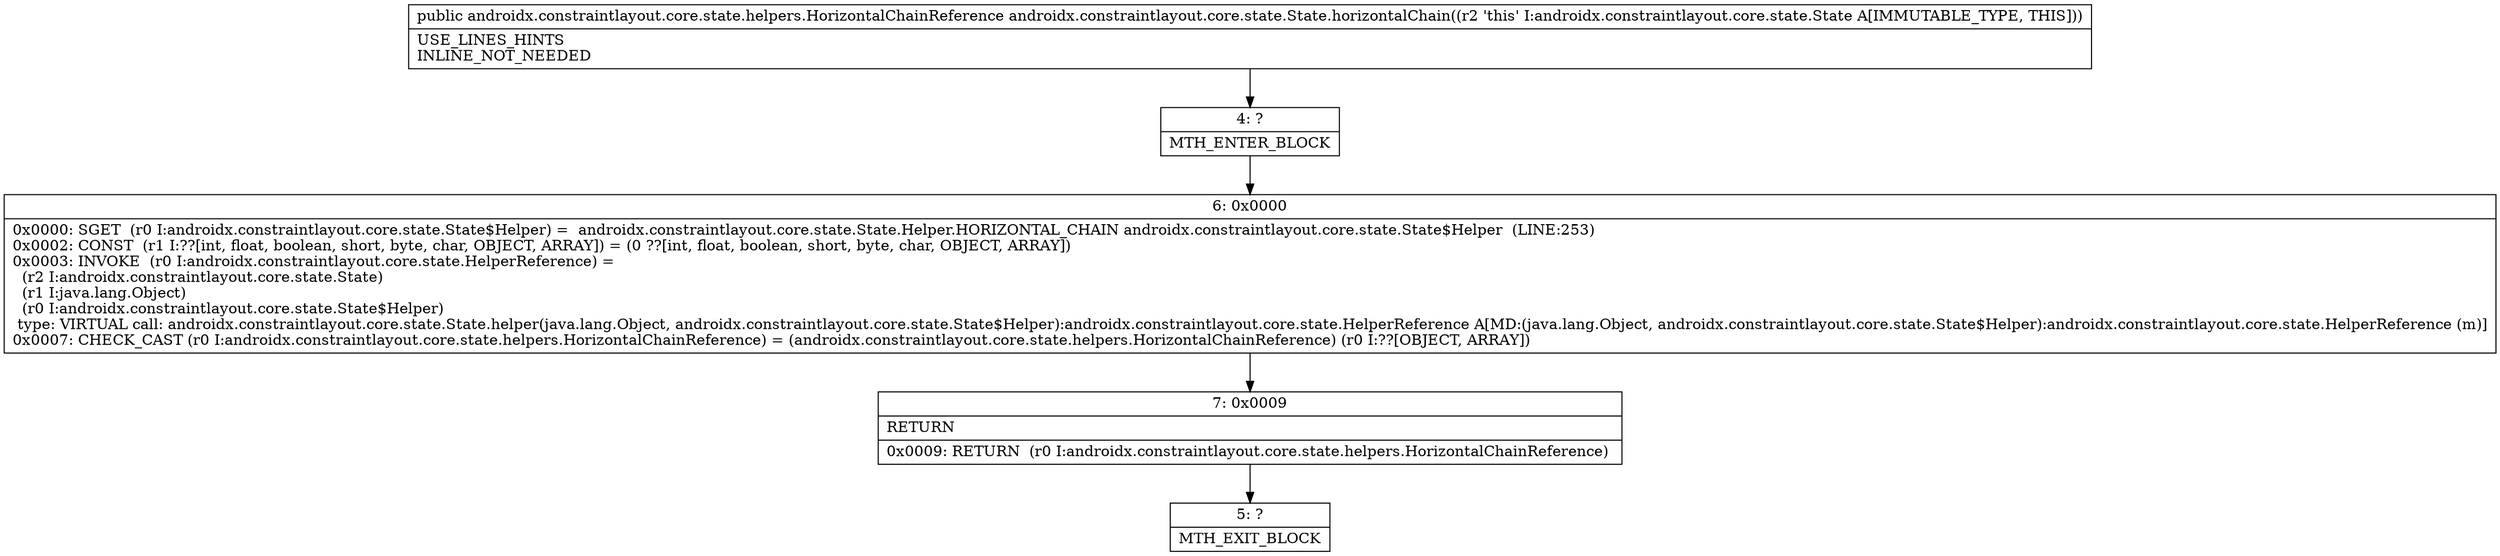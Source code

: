 digraph "CFG forandroidx.constraintlayout.core.state.State.horizontalChain()Landroidx\/constraintlayout\/core\/state\/helpers\/HorizontalChainReference;" {
Node_4 [shape=record,label="{4\:\ ?|MTH_ENTER_BLOCK\l}"];
Node_6 [shape=record,label="{6\:\ 0x0000|0x0000: SGET  (r0 I:androidx.constraintlayout.core.state.State$Helper) =  androidx.constraintlayout.core.state.State.Helper.HORIZONTAL_CHAIN androidx.constraintlayout.core.state.State$Helper  (LINE:253)\l0x0002: CONST  (r1 I:??[int, float, boolean, short, byte, char, OBJECT, ARRAY]) = (0 ??[int, float, boolean, short, byte, char, OBJECT, ARRAY]) \l0x0003: INVOKE  (r0 I:androidx.constraintlayout.core.state.HelperReference) = \l  (r2 I:androidx.constraintlayout.core.state.State)\l  (r1 I:java.lang.Object)\l  (r0 I:androidx.constraintlayout.core.state.State$Helper)\l type: VIRTUAL call: androidx.constraintlayout.core.state.State.helper(java.lang.Object, androidx.constraintlayout.core.state.State$Helper):androidx.constraintlayout.core.state.HelperReference A[MD:(java.lang.Object, androidx.constraintlayout.core.state.State$Helper):androidx.constraintlayout.core.state.HelperReference (m)]\l0x0007: CHECK_CAST (r0 I:androidx.constraintlayout.core.state.helpers.HorizontalChainReference) = (androidx.constraintlayout.core.state.helpers.HorizontalChainReference) (r0 I:??[OBJECT, ARRAY]) \l}"];
Node_7 [shape=record,label="{7\:\ 0x0009|RETURN\l|0x0009: RETURN  (r0 I:androidx.constraintlayout.core.state.helpers.HorizontalChainReference) \l}"];
Node_5 [shape=record,label="{5\:\ ?|MTH_EXIT_BLOCK\l}"];
MethodNode[shape=record,label="{public androidx.constraintlayout.core.state.helpers.HorizontalChainReference androidx.constraintlayout.core.state.State.horizontalChain((r2 'this' I:androidx.constraintlayout.core.state.State A[IMMUTABLE_TYPE, THIS]))  | USE_LINES_HINTS\lINLINE_NOT_NEEDED\l}"];
MethodNode -> Node_4;Node_4 -> Node_6;
Node_6 -> Node_7;
Node_7 -> Node_5;
}

